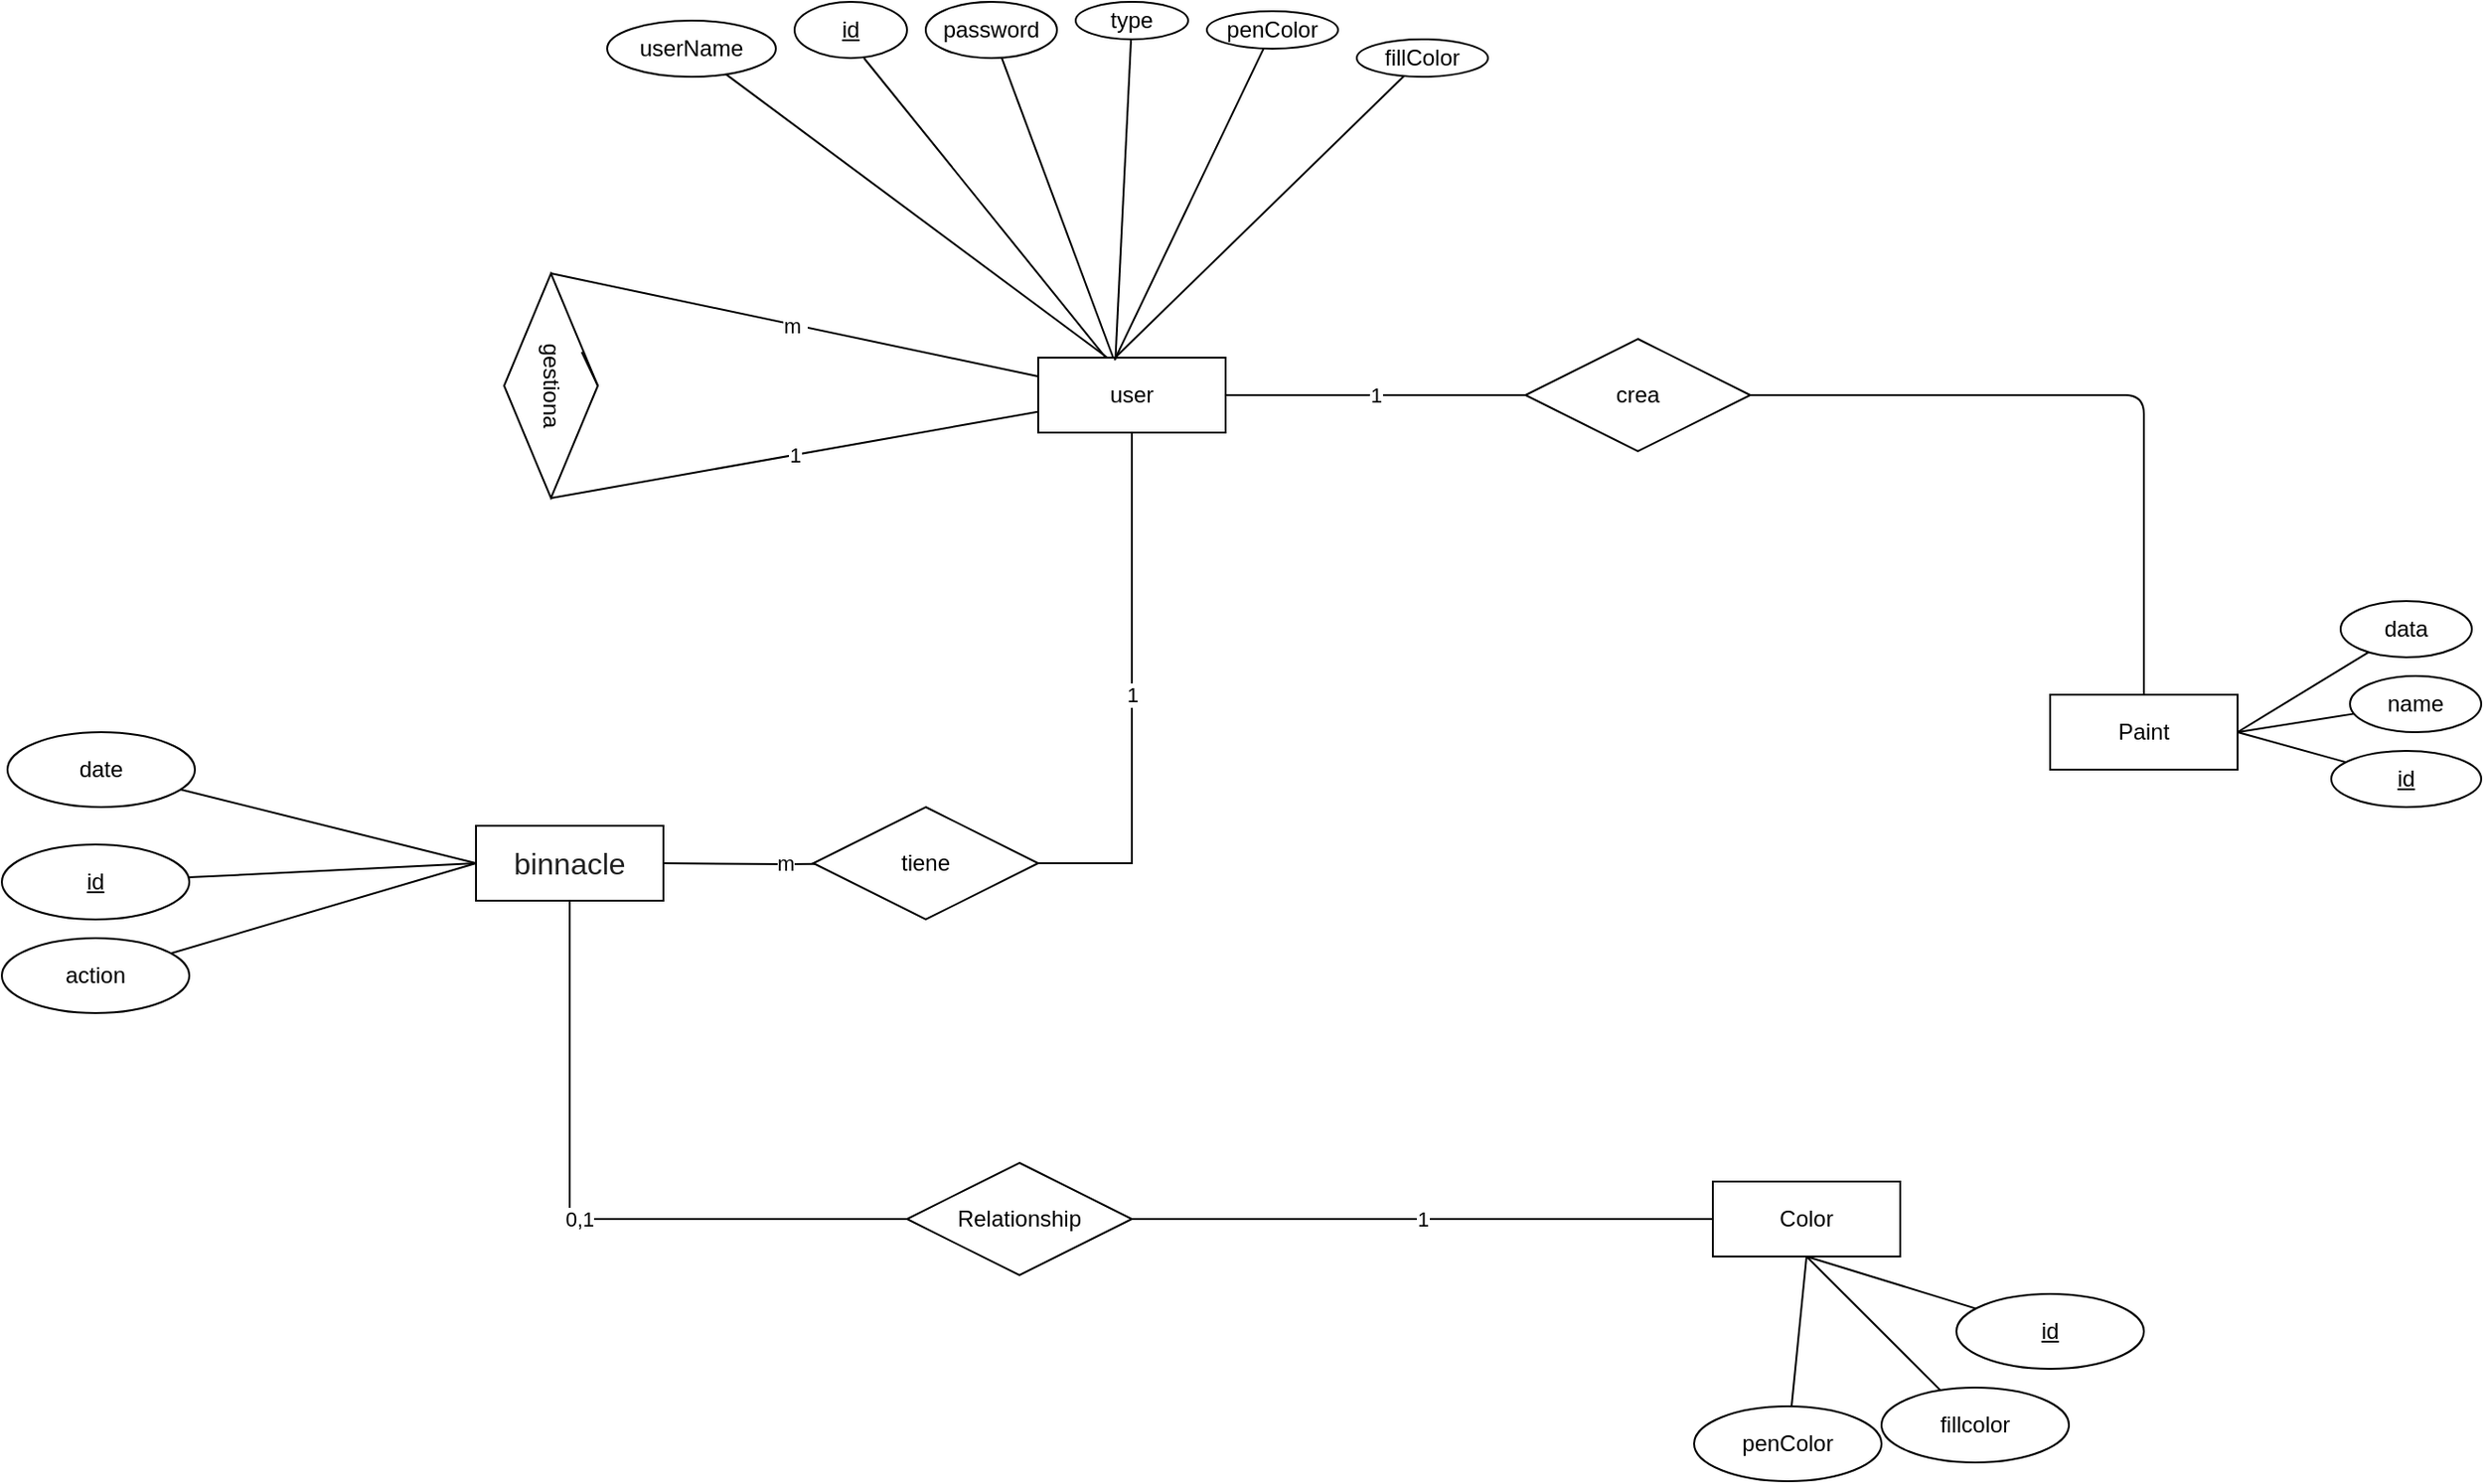 <mxfile version="13.9.9" type="device"><diagram id="G5ydUHcfMojE-vftAoOR" name="Page-1"><mxGraphModel dx="2637" dy="2579" grid="1" gridSize="10" guides="1" tooltips="1" connect="1" arrows="1" fold="1" page="1" pageScale="1" pageWidth="827" pageHeight="1169" math="0" shadow="0"><root><mxCell id="0"/><mxCell id="1" parent="0"/><mxCell id="npWHYww27oJNXXBFFFKz-29" value="&lt;font style=&quot;vertical-align: inherit&quot;&gt;&lt;font style=&quot;vertical-align: inherit&quot;&gt;1&lt;/font&gt;&lt;/font&gt;" style="rounded=0;orthogonalLoop=1;jettySize=auto;html=1;endArrow=none;endFill=0;entryX=1;entryY=0.5;entryDx=0;entryDy=0;" parent="1" source="npWHYww27oJNXXBFFFKz-2" target="npWHYww27oJNXXBFFFKz-28" edge="1"><mxGeometry relative="1" as="geometry"><mxPoint x="90" as="targetPoint"/></mxGeometry></mxCell><mxCell id="npWHYww27oJNXXBFFFKz-38" value="&lt;font style=&quot;vertical-align: inherit&quot;&gt;&lt;font style=&quot;vertical-align: inherit&quot;&gt;1&lt;/font&gt;&lt;/font&gt;" style="edgeStyle=orthogonalEdgeStyle;rounded=0;orthogonalLoop=1;jettySize=auto;html=1;entryX=0;entryY=0.5;entryDx=0;entryDy=0;endArrow=none;endFill=0;" parent="1" source="npWHYww27oJNXXBFFFKz-2" target="npWHYww27oJNXXBFFFKz-34" edge="1"><mxGeometry relative="1" as="geometry"><Array as="points"/></mxGeometry></mxCell><mxCell id="77kDI9rkIZS04G4vTpH_-10" style="rounded=0;orthogonalLoop=1;jettySize=auto;html=1;endArrow=none;endFill=0;exitX=0.374;exitY=0.01;exitDx=0;exitDy=0;exitPerimeter=0;" parent="1" source="npWHYww27oJNXXBFFFKz-2" target="77kDI9rkIZS04G4vTpH_-8" edge="1"><mxGeometry relative="1" as="geometry"/></mxCell><mxCell id="77kDI9rkIZS04G4vTpH_-11" style="rounded=0;orthogonalLoop=1;jettySize=auto;html=1;endArrow=none;endFill=0;entryX=0.617;entryY=1;entryDx=0;entryDy=0;entryPerimeter=0;exitX=0.365;exitY=0.013;exitDx=0;exitDy=0;exitPerimeter=0;" parent="1" source="npWHYww27oJNXXBFFFKz-2" target="77kDI9rkIZS04G4vTpH_-9" edge="1"><mxGeometry relative="1" as="geometry"><mxPoint x="130" y="-250" as="targetPoint"/></mxGeometry></mxCell><mxCell id="npWHYww27oJNXXBFFFKz-2" value="user" style="whiteSpace=wrap;html=1;align=center;" parent="1" vertex="1"><mxGeometry x="40" y="-170" width="100" height="40" as="geometry"/></mxCell><mxCell id="npWHYww27oJNXXBFFFKz-44" value="&lt;font style=&quot;vertical-align: inherit&quot;&gt;&lt;font style=&quot;vertical-align: inherit&quot;&gt;1&lt;/font&gt;&lt;/font&gt;" style="edgeStyle=orthogonalEdgeStyle;rounded=0;orthogonalLoop=1;jettySize=auto;html=1;endArrow=none;endFill=0;exitX=0.5;exitY=1;exitDx=0;exitDy=0;entryX=1;entryY=0.5;entryDx=0;entryDy=0;" parent="1" source="npWHYww27oJNXXBFFFKz-2" target="npWHYww27oJNXXBFFFKz-43" edge="1"><mxGeometry relative="1" as="geometry"><mxPoint x="90" y="240.0" as="sourcePoint"/></mxGeometry></mxCell><mxCell id="npWHYww27oJNXXBFFFKz-10" value="Paint" style="whiteSpace=wrap;html=1;align=center;" parent="1" vertex="1"><mxGeometry x="580" y="10" width="100" height="40" as="geometry"/></mxCell><mxCell id="npWHYww27oJNXXBFFFKz-30" value="&lt;font style=&quot;vertical-align: inherit&quot;&gt;&lt;font style=&quot;vertical-align: inherit&quot;&gt;&lt;font style=&quot;vertical-align: inherit&quot;&gt;&lt;font style=&quot;vertical-align: inherit&quot;&gt;m&amp;nbsp;&lt;/font&gt;&lt;/font&gt;&lt;/font&gt;&lt;/font&gt;" style="rounded=0;orthogonalLoop=1;jettySize=auto;html=1;endArrow=none;endFill=0;entryX=0;entryY=0.25;entryDx=0;entryDy=0;exitX=0;exitY=0.5;exitDx=0;exitDy=0;" parent="1" source="npWHYww27oJNXXBFFFKz-28" target="npWHYww27oJNXXBFFFKz-2" edge="1"><mxGeometry relative="1" as="geometry"><mxPoint x="-215" y="-200" as="sourcePoint"/></mxGeometry></mxCell><mxCell id="npWHYww27oJNXXBFFFKz-28" value="gestiona" style="shape=rhombus;perimeter=rhombusPerimeter;whiteSpace=wrap;html=1;align=center;rotation=90;" parent="1" vertex="1"><mxGeometry x="-280" y="-180" width="120" height="50" as="geometry"/></mxCell><mxCell id="npWHYww27oJNXXBFFFKz-34" value="crea" style="shape=rhombus;perimeter=rhombusPerimeter;whiteSpace=wrap;html=1;align=center;" parent="1" vertex="1"><mxGeometry x="300" y="-180" width="120" height="60" as="geometry"/></mxCell><mxCell id="8M5GXAmth4WakEbOGEsz-51" value="0,1" style="edgeStyle=orthogonalEdgeStyle;rounded=0;orthogonalLoop=1;jettySize=auto;html=1;endArrow=none;endFill=0;entryX=0;entryY=0.5;entryDx=0;entryDy=0;" parent="1" source="npWHYww27oJNXXBFFFKz-39" target="8M5GXAmth4WakEbOGEsz-50" edge="1"><mxGeometry relative="1" as="geometry"><mxPoint x="-210" y="180" as="targetPoint"/><Array as="points"><mxPoint x="-210" y="290"/></Array></mxGeometry></mxCell><mxCell id="npWHYww27oJNXXBFFFKz-39" value="&lt;span style=&quot;color: rgb(33 , 33 , 33) ; font-family: &amp;#34;poppins&amp;#34; , sans-serif ; font-size: 16px ; text-align: left ; background-color: rgb(255 , 255 , 255)&quot;&gt;binnacle&lt;/span&gt;" style="whiteSpace=wrap;html=1;align=center;" parent="1" vertex="1"><mxGeometry x="-260" y="80" width="100" height="40" as="geometry"/></mxCell><mxCell id="npWHYww27oJNXXBFFFKz-45" value="&lt;font style=&quot;vertical-align: inherit&quot;&gt;&lt;font style=&quot;vertical-align: inherit&quot;&gt;m&lt;/font&gt;&lt;/font&gt;" style="edgeStyle=orthogonalEdgeStyle;rounded=0;orthogonalLoop=1;jettySize=auto;html=1;entryX=1;entryY=0.5;entryDx=0;entryDy=0;endArrow=none;endFill=0;" parent="1" target="npWHYww27oJNXXBFFFKz-39" edge="1"><mxGeometry relative="1" as="geometry"><mxPoint x="-30" y="100" as="sourcePoint"/></mxGeometry></mxCell><mxCell id="npWHYww27oJNXXBFFFKz-43" value="tiene" style="shape=rhombus;perimeter=rhombusPerimeter;whiteSpace=wrap;html=1;align=center;" parent="1" vertex="1"><mxGeometry x="-80" y="70" width="120" height="60" as="geometry"/></mxCell><mxCell id="77kDI9rkIZS04G4vTpH_-8" value="userName" style="ellipse;whiteSpace=wrap;html=1;" parent="1" vertex="1"><mxGeometry x="-190" y="-350" width="90" height="30" as="geometry"/></mxCell><mxCell id="77kDI9rkIZS04G4vTpH_-9" value="&lt;u&gt;id&lt;/u&gt;" style="ellipse;whiteSpace=wrap;html=1;" parent="1" vertex="1"><mxGeometry x="-90" y="-360" width="60" height="30" as="geometry"/></mxCell><mxCell id="rAhQvytSD28uEH0jEcq_-11" value="" style="endArrow=none;html=1;exitX=1;exitY=0.5;exitDx=0;exitDy=0;edgeStyle=orthogonalEdgeStyle;" parent="1" source="npWHYww27oJNXXBFFFKz-34" target="npWHYww27oJNXXBFFFKz-10" edge="1"><mxGeometry width="50" height="50" relative="1" as="geometry"><mxPoint x="190" y="120" as="sourcePoint"/><mxPoint x="240" y="70" as="targetPoint"/></mxGeometry></mxCell><mxCell id="8M5GXAmth4WakEbOGEsz-5" style="edgeStyle=none;rounded=0;orthogonalLoop=1;jettySize=auto;html=1;entryX=1;entryY=0.5;entryDx=0;entryDy=0;endArrow=none;endFill=0;" parent="1" source="8M5GXAmth4WakEbOGEsz-2" target="npWHYww27oJNXXBFFFKz-10" edge="1"><mxGeometry relative="1" as="geometry"/></mxCell><mxCell id="8M5GXAmth4WakEbOGEsz-2" value="data" style="ellipse;whiteSpace=wrap;html=1;align=center;" parent="1" vertex="1"><mxGeometry x="735" y="-40" width="70" height="30" as="geometry"/></mxCell><mxCell id="8M5GXAmth4WakEbOGEsz-6" style="edgeStyle=none;rounded=0;orthogonalLoop=1;jettySize=auto;html=1;entryX=1;entryY=0.5;entryDx=0;entryDy=0;endArrow=none;endFill=0;" parent="1" source="8M5GXAmth4WakEbOGEsz-3" target="npWHYww27oJNXXBFFFKz-10" edge="1"><mxGeometry relative="1" as="geometry"/></mxCell><mxCell id="8M5GXAmth4WakEbOGEsz-3" value="name" style="ellipse;whiteSpace=wrap;html=1;align=center;" parent="1" vertex="1"><mxGeometry x="740" width="70" height="30" as="geometry"/></mxCell><mxCell id="8M5GXAmth4WakEbOGEsz-7" style="edgeStyle=none;rounded=0;orthogonalLoop=1;jettySize=auto;html=1;entryX=1;entryY=0.5;entryDx=0;entryDy=0;endArrow=none;endFill=0;" parent="1" source="8M5GXAmth4WakEbOGEsz-4" target="npWHYww27oJNXXBFFFKz-10" edge="1"><mxGeometry relative="1" as="geometry"/></mxCell><mxCell id="8M5GXAmth4WakEbOGEsz-4" value="id" style="ellipse;whiteSpace=wrap;html=1;align=center;fontStyle=4;" parent="1" vertex="1"><mxGeometry x="730" y="40" width="80" height="30" as="geometry"/></mxCell><mxCell id="8M5GXAmth4WakEbOGEsz-16" style="edgeStyle=none;rounded=0;orthogonalLoop=1;jettySize=auto;html=1;entryX=0.4;entryY=0;entryDx=0;entryDy=0;entryPerimeter=0;endArrow=none;endFill=0;" parent="1" source="8M5GXAmth4WakEbOGEsz-12" target="npWHYww27oJNXXBFFFKz-2" edge="1"><mxGeometry relative="1" as="geometry"/></mxCell><mxCell id="8M5GXAmth4WakEbOGEsz-12" value="password" style="ellipse;whiteSpace=wrap;html=1;" parent="1" vertex="1"><mxGeometry x="-20" y="-360" width="70" height="30" as="geometry"/></mxCell><mxCell id="8M5GXAmth4WakEbOGEsz-20" style="edgeStyle=none;rounded=0;orthogonalLoop=1;jettySize=auto;html=1;entryX=0;entryY=0.5;entryDx=0;entryDy=0;endArrow=none;endFill=0;" parent="1" source="8M5GXAmth4WakEbOGEsz-17" target="npWHYww27oJNXXBFFFKz-39" edge="1"><mxGeometry relative="1" as="geometry"/></mxCell><mxCell id="8M5GXAmth4WakEbOGEsz-17" value="date" style="ellipse;whiteSpace=wrap;html=1;align=center;" parent="1" vertex="1"><mxGeometry x="-510" y="30" width="100" height="40" as="geometry"/></mxCell><mxCell id="8M5GXAmth4WakEbOGEsz-21" style="edgeStyle=none;rounded=0;orthogonalLoop=1;jettySize=auto;html=1;entryX=0;entryY=0.5;entryDx=0;entryDy=0;endArrow=none;endFill=0;" parent="1" source="8M5GXAmth4WakEbOGEsz-18" target="npWHYww27oJNXXBFFFKz-39" edge="1"><mxGeometry relative="1" as="geometry"/></mxCell><mxCell id="8M5GXAmth4WakEbOGEsz-18" value="id" style="ellipse;whiteSpace=wrap;html=1;align=center;fontStyle=4;" parent="1" vertex="1"><mxGeometry x="-513" y="90" width="100" height="40" as="geometry"/></mxCell><mxCell id="8M5GXAmth4WakEbOGEsz-22" style="edgeStyle=none;rounded=0;orthogonalLoop=1;jettySize=auto;html=1;endArrow=none;endFill=0;" parent="1" source="8M5GXAmth4WakEbOGEsz-19" edge="1"><mxGeometry relative="1" as="geometry"><mxPoint x="-260" y="100" as="targetPoint"/></mxGeometry></mxCell><mxCell id="8M5GXAmth4WakEbOGEsz-19" value="action" style="ellipse;whiteSpace=wrap;html=1;align=center;" parent="1" vertex="1"><mxGeometry x="-513" y="140" width="100" height="40" as="geometry"/></mxCell><mxCell id="8M5GXAmth4WakEbOGEsz-24" style="edgeStyle=none;rounded=0;orthogonalLoop=1;jettySize=auto;html=1;exitX=0.5;exitY=0;exitDx=0;exitDy=0;entryX=0.35;entryY=0.171;entryDx=0;entryDy=0;entryPerimeter=0;endArrow=none;endFill=0;" parent="1" source="npWHYww27oJNXXBFFFKz-28" target="npWHYww27oJNXXBFFFKz-28" edge="1"><mxGeometry relative="1" as="geometry"/></mxCell><mxCell id="8M5GXAmth4WakEbOGEsz-26" style="edgeStyle=none;rounded=0;orthogonalLoop=1;jettySize=auto;html=1;entryX=0.412;entryY=0.028;entryDx=0;entryDy=0;entryPerimeter=0;endArrow=none;endFill=0;" parent="1" source="8M5GXAmth4WakEbOGEsz-25" target="npWHYww27oJNXXBFFFKz-2" edge="1"><mxGeometry relative="1" as="geometry"/></mxCell><mxCell id="8M5GXAmth4WakEbOGEsz-25" value="type" style="ellipse;whiteSpace=wrap;html=1;align=center;" parent="1" vertex="1"><mxGeometry x="60" y="-360" width="60" height="20" as="geometry"/></mxCell><mxCell id="8M5GXAmth4WakEbOGEsz-45" style="edgeStyle=none;rounded=0;orthogonalLoop=1;jettySize=auto;html=1;endArrow=none;endFill=0;exitX=0.5;exitY=1;exitDx=0;exitDy=0;" parent="1" source="8M5GXAmth4WakEbOGEsz-38" target="8M5GXAmth4WakEbOGEsz-44" edge="1"><mxGeometry relative="1" as="geometry"/></mxCell><mxCell id="8M5GXAmth4WakEbOGEsz-38" value="Color" style="whiteSpace=wrap;html=1;align=center;" parent="1" vertex="1"><mxGeometry x="400" y="270" width="100" height="40" as="geometry"/></mxCell><mxCell id="8M5GXAmth4WakEbOGEsz-39" style="edgeStyle=none;rounded=0;orthogonalLoop=1;jettySize=auto;html=1;endArrow=none;endFill=0;entryX=0.5;entryY=1;entryDx=0;entryDy=0;" parent="1" source="8M5GXAmth4WakEbOGEsz-40" target="8M5GXAmth4WakEbOGEsz-38" edge="1"><mxGeometry relative="1" as="geometry"><mxPoint x="449.49" y="319.553" as="targetPoint"/></mxGeometry></mxCell><mxCell id="8M5GXAmth4WakEbOGEsz-40" value="fillcolor" style="ellipse;whiteSpace=wrap;html=1;align=center;" parent="1" vertex="1"><mxGeometry x="490" y="380" width="100" height="40" as="geometry"/></mxCell><mxCell id="8M5GXAmth4WakEbOGEsz-41" style="edgeStyle=none;rounded=0;orthogonalLoop=1;jettySize=auto;html=1;entryX=0.5;entryY=1;entryDx=0;entryDy=0;endArrow=none;endFill=0;" parent="1" source="8M5GXAmth4WakEbOGEsz-42" target="8M5GXAmth4WakEbOGEsz-38" edge="1"><mxGeometry relative="1" as="geometry"><mxPoint x="453.5" y="319.96" as="targetPoint"/></mxGeometry></mxCell><mxCell id="8M5GXAmth4WakEbOGEsz-42" value="penColor" style="ellipse;whiteSpace=wrap;html=1;align=center;" parent="1" vertex="1"><mxGeometry x="390" y="390" width="100" height="40" as="geometry"/></mxCell><mxCell id="8M5GXAmth4WakEbOGEsz-44" value="id" style="ellipse;whiteSpace=wrap;html=1;align=center;fontStyle=4;" parent="1" vertex="1"><mxGeometry x="530" y="330" width="100" height="40" as="geometry"/></mxCell><mxCell id="8M5GXAmth4WakEbOGEsz-52" value="1" style="edgeStyle=orthogonalEdgeStyle;rounded=0;orthogonalLoop=1;jettySize=auto;html=1;endArrow=none;endFill=0;" parent="1" source="8M5GXAmth4WakEbOGEsz-50" target="8M5GXAmth4WakEbOGEsz-38" edge="1"><mxGeometry relative="1" as="geometry"/></mxCell><mxCell id="8M5GXAmth4WakEbOGEsz-50" value="Relationship" style="shape=rhombus;perimeter=rhombusPerimeter;whiteSpace=wrap;html=1;align=center;" parent="1" vertex="1"><mxGeometry x="-30" y="260" width="120" height="60" as="geometry"/></mxCell><mxCell id="I48u7nwpJrvv-I_2E1D0-5" style="edgeStyle=none;rounded=0;orthogonalLoop=1;jettySize=auto;html=1;entryX=0.412;entryY=-0.002;entryDx=0;entryDy=0;entryPerimeter=0;endArrow=none;endFill=0;" edge="1" parent="1" source="I48u7nwpJrvv-I_2E1D0-2" target="npWHYww27oJNXXBFFFKz-2"><mxGeometry relative="1" as="geometry"/></mxCell><mxCell id="I48u7nwpJrvv-I_2E1D0-2" value="fillColor" style="ellipse;whiteSpace=wrap;html=1;align=center;" vertex="1" parent="1"><mxGeometry x="210" y="-340" width="70" height="20" as="geometry"/></mxCell><mxCell id="I48u7nwpJrvv-I_2E1D0-4" style="rounded=0;orthogonalLoop=1;jettySize=auto;html=1;endArrow=none;endFill=0;entryX=0.407;entryY=0.032;entryDx=0;entryDy=0;entryPerimeter=0;" edge="1" parent="1" source="I48u7nwpJrvv-I_2E1D0-3" target="npWHYww27oJNXXBFFFKz-2"><mxGeometry relative="1" as="geometry"/></mxCell><mxCell id="I48u7nwpJrvv-I_2E1D0-3" value="penColor" style="ellipse;whiteSpace=wrap;html=1;align=center;" vertex="1" parent="1"><mxGeometry x="130" y="-355" width="70" height="20" as="geometry"/></mxCell></root></mxGraphModel></diagram></mxfile>